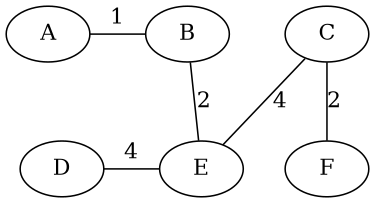 graph G {
  size="2.5,1.5";

  {rank = same; A B C }
  {rank = same; D E F }

  A -- B [label="1"];
  B -- E [label="2"];
  B -- C [style=invis];
  C -- E [label="4"];
  C -- F [label="2"];
  D -- E [label="4"];
  
}